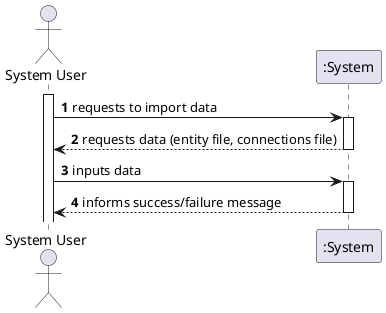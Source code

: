 @startuml
'https://plantuml.com/sequence-diagram

autonumber

actor "System User" as user

activate user

user -> ":System" : requests to import data
activate ":System"
":System" --> user : requests data (entity file, connections file)
deactivate ":System"

user -> ":System" : inputs data
activate ":System"
":System" --> user : informs success/failure message
deactivate ":System"


@enduml